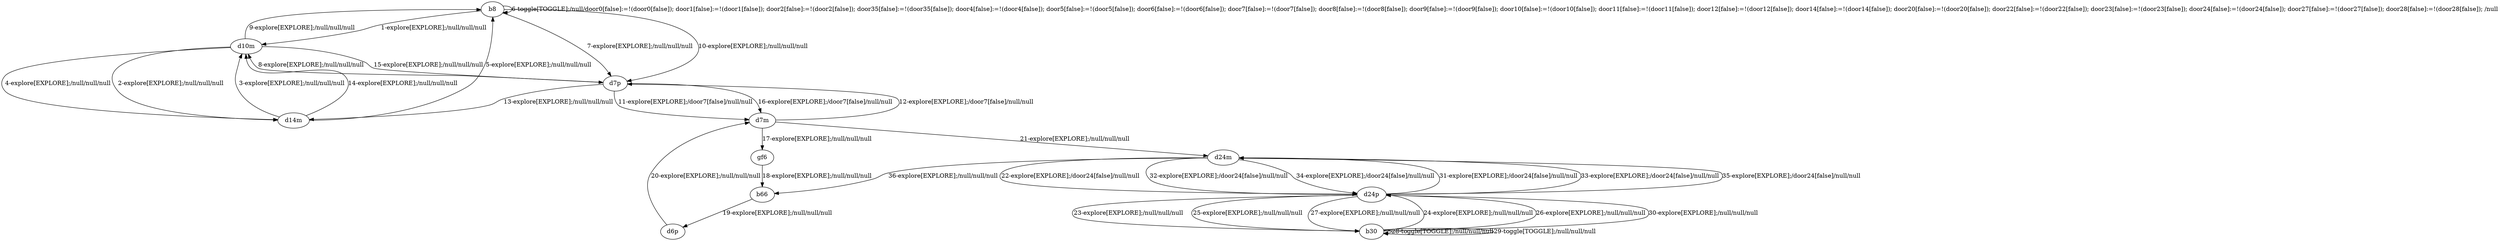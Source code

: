 # Total number of goals covered by this test: 1
# b30 --> b30

digraph g {
"b8" -> "d10m" [label = "1-explore[EXPLORE];/null/null/null"];
"d10m" -> "d14m" [label = "2-explore[EXPLORE];/null/null/null"];
"d14m" -> "d10m" [label = "3-explore[EXPLORE];/null/null/null"];
"d10m" -> "d14m" [label = "4-explore[EXPLORE];/null/null/null"];
"d14m" -> "b8" [label = "5-explore[EXPLORE];/null/null/null"];
"b8" -> "b8" [label = "6-toggle[TOGGLE];/null/door0[false]:=!(door0[false]); door1[false]:=!(door1[false]); door2[false]:=!(door2[false]); door35[false]:=!(door35[false]); door4[false]:=!(door4[false]); door5[false]:=!(door5[false]); door6[false]:=!(door6[false]); door7[false]:=!(door7[false]); door8[false]:=!(door8[false]); door9[false]:=!(door9[false]); door10[false]:=!(door10[false]); door11[false]:=!(door11[false]); door12[false]:=!(door12[false]); door14[false]:=!(door14[false]); door20[false]:=!(door20[false]); door22[false]:=!(door22[false]); door23[false]:=!(door23[false]); door24[false]:=!(door24[false]); door27[false]:=!(door27[false]); door28[false]:=!(door28[false]); /null"];
"b8" -> "d7p" [label = "7-explore[EXPLORE];/null/null/null"];
"d7p" -> "d10m" [label = "8-explore[EXPLORE];/null/null/null"];
"d10m" -> "b8" [label = "9-explore[EXPLORE];/null/null/null"];
"b8" -> "d7p" [label = "10-explore[EXPLORE];/null/null/null"];
"d7p" -> "d7m" [label = "11-explore[EXPLORE];/door7[false]/null/null"];
"d7m" -> "d7p" [label = "12-explore[EXPLORE];/door7[false]/null/null"];
"d7p" -> "d14m" [label = "13-explore[EXPLORE];/null/null/null"];
"d14m" -> "d10m" [label = "14-explore[EXPLORE];/null/null/null"];
"d10m" -> "d7p" [label = "15-explore[EXPLORE];/null/null/null"];
"d7p" -> "d7m" [label = "16-explore[EXPLORE];/door7[false]/null/null"];
"d7m" -> "gf6" [label = "17-explore[EXPLORE];/null/null/null"];
"gf6" -> "b66" [label = "18-explore[EXPLORE];/null/null/null"];
"b66" -> "d6p" [label = "19-explore[EXPLORE];/null/null/null"];
"d6p" -> "d7m" [label = "20-explore[EXPLORE];/null/null/null"];
"d7m" -> "d24m" [label = "21-explore[EXPLORE];/null/null/null"];
"d24m" -> "d24p" [label = "22-explore[EXPLORE];/door24[false]/null/null"];
"d24p" -> "b30" [label = "23-explore[EXPLORE];/null/null/null"];
"b30" -> "d24p" [label = "24-explore[EXPLORE];/null/null/null"];
"d24p" -> "b30" [label = "25-explore[EXPLORE];/null/null/null"];
"b30" -> "d24p" [label = "26-explore[EXPLORE];/null/null/null"];
"d24p" -> "b30" [label = "27-explore[EXPLORE];/null/null/null"];
"b30" -> "b30" [label = "28-toggle[TOGGLE];/null/null/null"];
"b30" -> "b30" [label = "29-toggle[TOGGLE];/null/null/null"];
"b30" -> "d24p" [label = "30-explore[EXPLORE];/null/null/null"];
"d24p" -> "d24m" [label = "31-explore[EXPLORE];/door24[false]/null/null"];
"d24m" -> "d24p" [label = "32-explore[EXPLORE];/door24[false]/null/null"];
"d24p" -> "d24m" [label = "33-explore[EXPLORE];/door24[false]/null/null"];
"d24m" -> "d24p" [label = "34-explore[EXPLORE];/door24[false]/null/null"];
"d24p" -> "d24m" [label = "35-explore[EXPLORE];/door24[false]/null/null"];
"d24m" -> "b66" [label = "36-explore[EXPLORE];/null/null/null"];
}